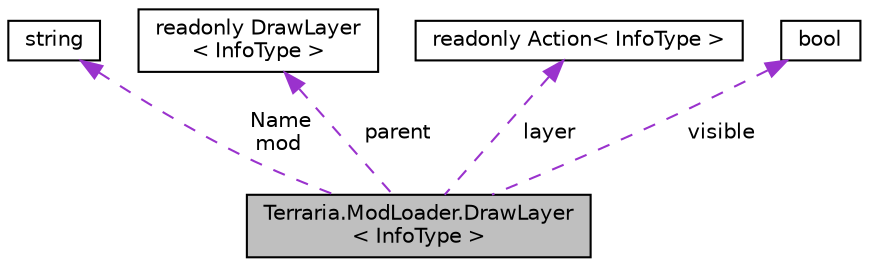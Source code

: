 digraph "Terraria.ModLoader.DrawLayer&lt; InfoType &gt;"
{
 // LATEX_PDF_SIZE
  edge [fontname="Helvetica",fontsize="10",labelfontname="Helvetica",labelfontsize="10"];
  node [fontname="Helvetica",fontsize="10",shape=record];
  Node1 [label="Terraria.ModLoader.DrawLayer\l\< InfoType \>",height=0.2,width=0.4,color="black", fillcolor="grey75", style="filled", fontcolor="black",tooltip="This class represents a layer of the drawing of an object, using a certain type of InfoType to help w..."];
  Node2 -> Node1 [dir="back",color="darkorchid3",fontsize="10",style="dashed",label=" Name\nmod" ,fontname="Helvetica"];
  Node2 [label="string",height=0.2,width=0.4,color="black", fillcolor="white", style="filled",tooltip=" "];
  Node3 -> Node1 [dir="back",color="darkorchid3",fontsize="10",style="dashed",label=" parent" ,fontname="Helvetica"];
  Node3 [label="readonly DrawLayer\l\< InfoType \>",height=0.2,width=0.4,color="black", fillcolor="white", style="filled",tooltip=" "];
  Node4 -> Node1 [dir="back",color="darkorchid3",fontsize="10",style="dashed",label=" layer" ,fontname="Helvetica"];
  Node4 [label="readonly Action\< InfoType \>",height=0.2,width=0.4,color="black", fillcolor="white", style="filled",tooltip=" "];
  Node5 -> Node1 [dir="back",color="darkorchid3",fontsize="10",style="dashed",label=" visible" ,fontname="Helvetica"];
  Node5 [label="bool",height=0.2,width=0.4,color="black", fillcolor="white", style="filled",tooltip=" "];
}
